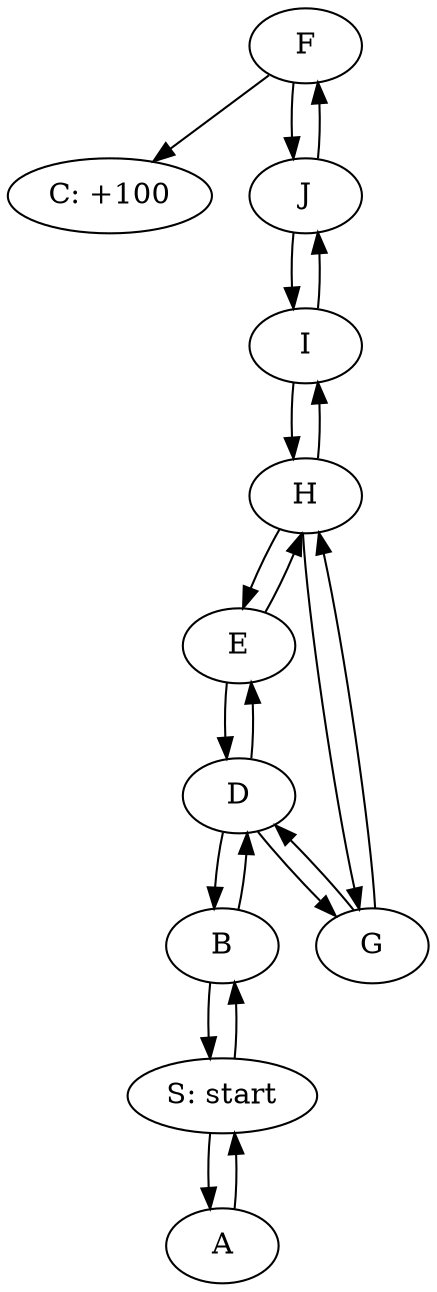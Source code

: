 digraph {
  C [label="C: +100"];
  S [label="S: start"];  

  A -> S;
  B -> D;
  B -> S;
  D -> B;
  D -> E;
  D -> G;
  E -> D;
  E -> H;
  F -> C;
  F -> J;
  G -> D;
  G -> H;
  H -> E;
  H -> G;
  H -> I;
  I -> H;
  I -> J;
  J -> F;
  J -> I;
  S -> A;
  S -> B;
}

